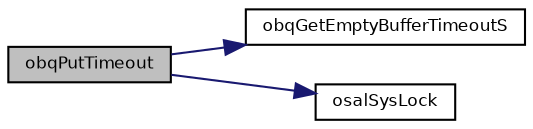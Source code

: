 digraph "obqPutTimeout"
{
  bgcolor="transparent";
  edge [fontname="Helvetica",fontsize="8",labelfontname="Helvetica",labelfontsize="8"];
  node [fontname="Helvetica",fontsize="8",shape=record];
  rankdir="LR";
  Node40 [label="obqPutTimeout",height=0.2,width=0.4,color="black", fillcolor="grey75", style="filled", fontcolor="black"];
  Node40 -> Node41 [color="midnightblue",fontsize="8",style="solid",fontname="Helvetica"];
  Node41 [label="obqGetEmptyBufferTimeoutS",height=0.2,width=0.4,color="black",URL="$group___h_a_l___b_u_f_f_e_r_s.html#ga5fd1a9f207211fdbd50a42d711826aa2",tooltip="Gets the next empty buffer from the queue. "];
  Node40 -> Node42 [color="midnightblue",fontsize="8",style="solid",fontname="Helvetica"];
  Node42 [label="osalSysLock",height=0.2,width=0.4,color="black",URL="$group___o_s_a_l.html#ga0cb5e528b0114b4ca61c2eb65a0515fa",tooltip="Enters a critical zone from thread context. "];
}
